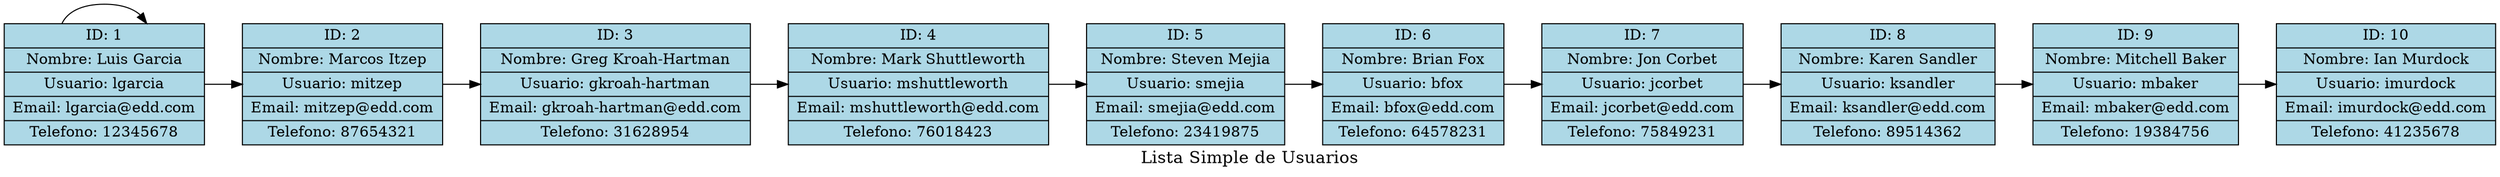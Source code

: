 digraph G {
    rankdir=LR;
    node [shape=record, style=filled, fillcolor=lightblue];
    label="Lista Simple de Usuarios";
    fontsize=16;
    user1 [label="ID: 1|Nombre: Root Admin|Usuario: root|Email: root@edd.com|Telefono: 00000000"];
    user1 -> user1;
    user1 [label="ID: 1|Nombre: Luis Garcia|Usuario: lgarcia|Email: lgarcia@edd.com|Telefono: 12345678"];
    user1 -> user2;
    user2 [label="ID: 2|Nombre: Marcos Itzep|Usuario: mitzep|Email: mitzep@edd.com|Telefono: 87654321"];
    user2 -> user3;
    user3 [label="ID: 3|Nombre: Greg Kroah-Hartman|Usuario: gkroah-hartman|Email: gkroah-hartman@edd.com|Telefono: 31628954"];
    user3 -> user4;
    user4 [label="ID: 4|Nombre: Mark Shuttleworth|Usuario: mshuttleworth|Email: mshuttleworth@edd.com|Telefono: 76018423"];
    user4 -> user5;
    user5 [label="ID: 5|Nombre: Steven Mejia|Usuario: smejia|Email: smejia@edd.com|Telefono: 23419875"];
    user5 -> user6;
    user6 [label="ID: 6|Nombre: Brian Fox|Usuario: bfox|Email: bfox@edd.com|Telefono: 64578231"];
    user6 -> user7;
    user7 [label="ID: 7|Nombre: Jon Corbet|Usuario: jcorbet|Email: jcorbet@edd.com|Telefono: 75849231"];
    user7 -> user8;
    user8 [label="ID: 8|Nombre: Karen Sandler|Usuario: ksandler|Email: ksandler@edd.com|Telefono: 89514362"];
    user8 -> user9;
    user9 [label="ID: 9|Nombre: Mitchell Baker|Usuario: mbaker|Email: mbaker@edd.com|Telefono: 19384756"];
    user9 -> user10;
    user10 [label="ID: 10|Nombre: Ian Murdock|Usuario: imurdock|Email: imurdock@edd.com|Telefono: 41235678"];
}
